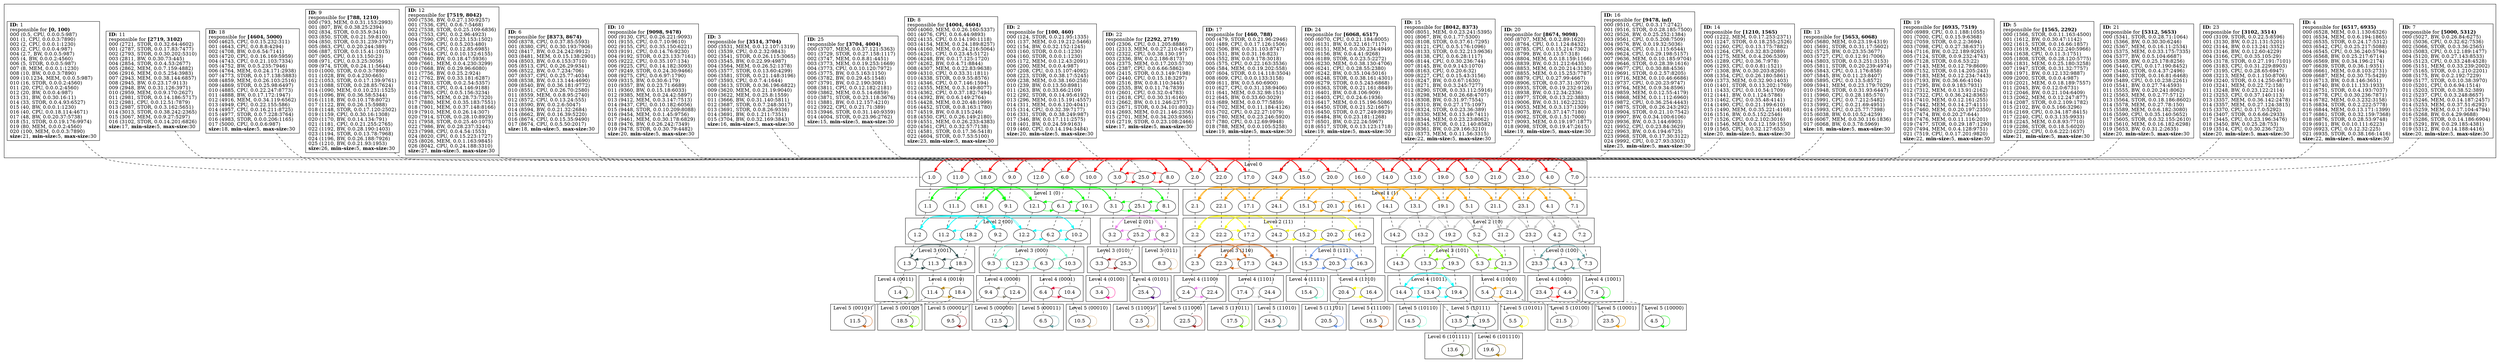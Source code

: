 strict
digraph SkipGraph {

	# vertical
	edge [dir=none style=dashed]
	subgraph {
		"1" -> "1.0" -> "1.1" -> "1.2" -> "1.3" -> "1.4"
		}
	subgraph {
		"2" -> "2.0" -> "2.1" -> "2.2" -> "2.3" -> "2.4" -> "2.5"
		}
	subgraph {
		"17" -> "17.0" -> "17.1" -> "17.2" -> "17.3" -> "17.4" -> "17.5"
		}
	subgraph {
		"9" -> "9.0" -> "9.1" -> "9.2" -> "9.3" -> "9.4" -> "9.5"
		}
	subgraph {
		"14" -> "14.0" -> "14.1" -> "14.2" -> "14.3" -> "14.4" -> "14.5"
		}
	subgraph {
		"5" -> "5.0" -> "5.1" -> "5.2" -> "5.3" -> "5.4" -> "5.5"
		}
	subgraph {
		"22" -> "22.0" -> "22.1" -> "22.2" -> "22.3" -> "22.4" -> "22.5"
		}
	subgraph {
		"11" -> "11.0" -> "11.1" -> "11.2" -> "11.3" -> "11.4" -> "11.5"
		}
	subgraph {
		"23" -> "23.0" -> "23.1" -> "23.2" -> "23.3" -> "23.4" -> "23.5"
		}
	subgraph {
		"3" -> "3.0" -> "3.1" -> "3.2" -> "3.3" -> "3.4"
		}
	subgraph {
		"25" -> "25.0" -> "25.1" -> "25.2" -> "25.3" -> "25.4"
		}
	subgraph {
		"8" -> "8.0" -> "8.1" -> "8.2" -> "8.3"
		}
	subgraph {
		"18" -> "18.0" -> "18.1" -> "18.2" -> "18.3" -> "18.4" -> "18.5"
		}
	subgraph {
		"7" -> "7.0" -> "7.1" -> "7.2" -> "7.3" -> "7.4"
		}
	subgraph {
		"21" -> "21.0" -> "21.1" -> "21.2" -> "21.3" -> "21.4" -> "21.5"
		}
	subgraph {
		"13" -> "13.0" -> "13.1" -> "13.2" -> "13.3" -> "13.4" -> "13.5" -> "13.6"
		}
	subgraph {
		"24" -> "24.0" -> "24.1" -> "24.2" -> "24.3" -> "24.4" -> "24.5"
		}
	subgraph {
		"4" -> "4.0" -> "4.1" -> "4.2" -> "4.3" -> "4.4" -> "4.5"
		}
	subgraph {
		"19" -> "19.0" -> "19.1" -> "19.2" -> "19.3" -> "19.4" -> "19.5" -> "19.6"
		}
	subgraph {
		"12" -> "12.0" -> "12.1" -> "12.2" -> "12.3" -> "12.4" -> "12.5"
		}
	subgraph {
		"15" -> "15.0" -> "15.1" -> "15.2" -> "15.3" -> "15.4"
		}
	subgraph {
		"6" -> "6.0" -> "6.1" -> "6.2" -> "6.3" -> "6.4" -> "6.5"
		}
	subgraph {
		"20" -> "20.0" -> "20.1" -> "20.2" -> "20.3" -> "20.4" -> "20.5"
		}
	subgraph {
		"10" -> "10.0" -> "10.1" -> "10.2" -> "10.3" -> "10.4" -> "10.5"
		}
	subgraph {
		"16" -> "16.0" -> "16.1" -> "16.2" -> "16.3" -> "16.4" -> "16.5"
		}

	# horizontal
	edge [dir=forward, style=solid]
	subgraph cluster_content {
		rank = same
		"1" [shape=box, label=
			<
				<B>ID:</B> 1<BR ALIGN="LEFT"/>
				responsible for <B>[0, 100)</B><BR ALIGN="LEFT"/>
				000 (0.5, CPU, 0.0.0.5:987)<BR ALIGN="LEFT"/>
				001 (1, CPU, 0.0.0.3:7890)<BR ALIGN="LEFT"/>
				002 (2, CPU, 0.0.0.1:1230)<BR ALIGN="LEFT"/>
				003 (2, CPU, 0.0.0.4:987)<BR ALIGN="LEFT"/>
				004 (2.7, BW, 0.0.0.5:987)<BR ALIGN="LEFT"/>
				005 (4, BW, 0.0.0.2:4560)<BR ALIGN="LEFT"/>
				006 (5, STOR, 0.0.0.5:987)<BR ALIGN="LEFT"/>
				007 (8, MEM, 0.0.0.1:1230)<BR ALIGN="LEFT"/>
				008 (10, BW, 0.0.0.3:7890)<BR ALIGN="LEFT"/>
				009 (10.1234, MEM, 0.0.0.5:987)<BR ALIGN="LEFT"/>
				010 (16, STOR, 0.0.0.2:4560)<BR ALIGN="LEFT"/>
				011 (20, CPU, 0.0.0.2:4560)<BR ALIGN="LEFT"/>
				012 (20, BW, 0.0.0.4:987)<BR ALIGN="LEFT"/>
				013 (31, BW, 0.0.30.16:11)<BR ALIGN="LEFT"/>
				014 (33, STOR, 0.0.4.93:6527)<BR ALIGN="LEFT"/>
				015 (40, BW, 0.0.0.1:1230)<BR ALIGN="LEFT"/>
				016 (40, CPU, 0.0.18.114:4671)<BR ALIGN="LEFT"/>
				017 (48, BW, 0.0.20.37:5738)<BR ALIGN="LEFT"/>
				018 (51, STOR, 0.0.19.176:9974)<BR ALIGN="LEFT"/>
				019 (80, MEM, 0.0.0.2:4560)<BR ALIGN="LEFT"/>
				020 (100, MEM, 0.0.0.3:7890)<BR ALIGN="LEFT"/>
			<B>size:</B>21, <B>min-size:</B>5, <B>max-size:</B>30<BR ALIGN="LEFT"/>			>]
		"2" [shape=box, label=
			<
				<B>ID:</B> 2<BR ALIGN="LEFT"/>
				responsible for <B>[100, 460)</B><BR ALIGN="LEFT"/>
				000 (124, STOR, 0.0.21.95:1335)<BR ALIGN="LEFT"/>
				001 (137, MEM, 0.0.19.212:5466)<BR ALIGN="LEFT"/>
				002 (154, BW, 0.0.32.152:1245)<BR ALIGN="LEFT"/>
				003 (160, STOR, 0.0.0.1:1230)<BR ALIGN="LEFT"/>
				004 (160, STOR, 0.0.0.1:1230)<BR ALIGN="LEFT"/>
				005 (172, MEM, 0.0.12.43:2091)<BR ALIGN="LEFT"/>
				006 (200, MEM, 0.0.0.4:987)<BR ALIGN="LEFT"/>
				007 (208, CPU, 0.0.15.107:4092)<BR ALIGN="LEFT"/>
				008 (223, STOR, 0.0.38.17:5245)<BR ALIGN="LEFT"/>
				009 (238, MEM, 0.0.38.160:258)<BR ALIGN="LEFT"/>
				010 (239, BW, 0.0.13.50:8981)<BR ALIGN="LEFT"/>
				011 (263, BW, 0.0.33.66:2109)<BR ALIGN="LEFT"/>
				012 (292, STOR, 0.0.14.95:6192)<BR ALIGN="LEFT"/>
				013 (296, MEM, 0.0.15.191:4557)<BR ALIGN="LEFT"/>
				014 (311, MEM, 0.0.6.120:4041)<BR ALIGN="LEFT"/>
				015 (314, CPU, 0.0.32.39:7177)<BR ALIGN="LEFT"/>
				016 (331, STOR, 0.0.38.249:987)<BR ALIGN="LEFT"/>
				017 (346, BW, 0.0.17.111:2575)<BR ALIGN="LEFT"/>
				018 (401, BW, 0.0.24.59:9163)<BR ALIGN="LEFT"/>
				019 (460, CPU, 0.0.14.194:3484)<BR ALIGN="LEFT"/>
			<B>size:</B>20, <B>min-size:</B>5, <B>max-size:</B>30<BR ALIGN="LEFT"/>			>]
		"17" [shape=box, label=
			<
				<B>ID:</B> 17<BR ALIGN="LEFT"/>
				responsible for <B>[460, 788)</B><BR ALIGN="LEFT"/>
				000 (479, STOR, 0.0.21.96:2946)<BR ALIGN="LEFT"/>
				001 (489, CPU, 0.0.17.126:1506)<BR ALIGN="LEFT"/>
				002 (506, BW, 0.0.31.103:8747)<BR ALIGN="LEFT"/>
				003 (531, BW, 0.0.31.16:823)<BR ALIGN="LEFT"/>
				004 (552, BW, 0.0.9.178:3018)<BR ALIGN="LEFT"/>
				005 (575, CPU, 0.0.22.163:3536)<BR ALIGN="LEFT"/>
				006 (584, MEM, 0.0.19.202:558)<BR ALIGN="LEFT"/>
				007 (604, STOR, 0.0.14.118:3504)<BR ALIGN="LEFT"/>
				008 (609, CPU, 0.0.0.133:3158)<BR ALIGN="LEFT"/>
				009 (611, BW, 0.0.5.60:6900)<BR ALIGN="LEFT"/>
				010 (627, CPU, 0.0.31.138:9406)<BR ALIGN="LEFT"/>
				011 (641, MEM, 0.0.32.98:151)<BR ALIGN="LEFT"/>
				012 (645, BW, 0.0.33.60:3029)<BR ALIGN="LEFT"/>
				013 (689, MEM, 0.0.0.77:5859)<BR ALIGN="LEFT"/>
				014 (702, MEM, 0.0.11.184:4126)<BR ALIGN="LEFT"/>
				015 (702, CPU, 0.0.22.27:1079)<BR ALIGN="LEFT"/>
				016 (780, MEM, 0.0.23.246:5920)<BR ALIGN="LEFT"/>
				017 (780, CPU, 0.0.12.69:9948)<BR ALIGN="LEFT"/>
				018 (788, MEM, 0.0.0.105:5258)<BR ALIGN="LEFT"/>
			<B>size:</B>19, <B>min-size:</B>5, <B>max-size:</B>30<BR ALIGN="LEFT"/>			>]
		"9" [shape=box, label=
			<
				<B>ID:</B> 9<BR ALIGN="LEFT"/>
				responsible for <B>[788, 1210)</B><BR ALIGN="LEFT"/>
				000 (793, MEM, 0.0.31.153:2993)<BR ALIGN="LEFT"/>
				001 (807, BW, 0.0.38.25:2394)<BR ALIGN="LEFT"/>
				002 (834, STOR, 0.0.35.9:3410)<BR ALIGN="LEFT"/>
				003 (850, STOR, 0.0.21.59:8100)<BR ALIGN="LEFT"/>
				004 (850, STOR, 0.0.31.239:3797)<BR ALIGN="LEFT"/>
				005 (863, CPU, 0.0.20.244:389)<BR ALIGN="LEFT"/>
				006 (887, STOR, 0.0.15.41:1015)<BR ALIGN="LEFT"/>
				007 (905, CPU, 0.0.13.150:23)<BR ALIGN="LEFT"/>
				008 (971, CPU, 0.0.3.25:3056)<BR ALIGN="LEFT"/>
				009 (974, STOR, 0.0.24.11:5644)<BR ALIGN="LEFT"/>
				010 (1000, STOR, 0.0.0.3:7890)<BR ALIGN="LEFT"/>
				011 (1028, BW, 0.0.4.230:665)<BR ALIGN="LEFT"/>
				012 (1053, STOR, 0.0.17.139:9761)<BR ALIGN="LEFT"/>
				013 (1088, STOR, 0.0.28.85:7624)<BR ALIGN="LEFT"/>
				014 (1090, MEM, 0.0.10.231:1525)<BR ALIGN="LEFT"/>
				015 (1096, BW, 0.0.36.58:5344)<BR ALIGN="LEFT"/>
				016 (1118, BW, 0.0.10.178:8072)<BR ALIGN="LEFT"/>
				017 (1122, BW, 0.0.26.15:5988)<BR ALIGN="LEFT"/>
				018 (1148, STOR, 0.0.17.120:2502)<BR ALIGN="LEFT"/>
				019 (1159, CPU, 0.0.30.16:1308)<BR ALIGN="LEFT"/>
				020 (1170, BW, 0.0.14.134:791)<BR ALIGN="LEFT"/>
				021 (1181, CPU, 0.0.21.255:2765)<BR ALIGN="LEFT"/>
				022 (1192, BW, 0.0.28.190:1403)<BR ALIGN="LEFT"/>
				023 (1194, STOR, 0.0.13.78:7968)<BR ALIGN="LEFT"/>
				024 (1196, BW, 0.0.26.188:7926)<BR ALIGN="LEFT"/>
				025 (1210, BW, 0.0.21.93:1953)<BR ALIGN="LEFT"/>
			<B>size:</B>26, <B>min-size:</B>5, <B>max-size:</B>30<BR ALIGN="LEFT"/>			>]
		"14" [shape=box, label=
			<
				<B>ID:</B> 14<BR ALIGN="LEFT"/>
				responsible for <B>[1210, 1565)</B><BR ALIGN="LEFT"/>
				000 (1222, MEM, 0.0.17.253:2371)<BR ALIGN="LEFT"/>
				001 (1247, STOR, 0.0.18.255:2526)<BR ALIGN="LEFT"/>
				002 (1260, CPU, 0.0.13.175:7882)<BR ALIGN="LEFT"/>
				003 (1264, CPU, 0.0.32.83:2089)<BR ALIGN="LEFT"/>
				004 (1275, MEM, 0.0.4.206:5309)<BR ALIGN="LEFT"/>
				005 (1289, CPU, 0.0.36.7:978)<BR ALIGN="LEFT"/>
				006 (1293, CPU, 0.0.0.81:1521)<BR ALIGN="LEFT"/>
				007 (1308, BW, 0.0.30.203:8260)<BR ALIGN="LEFT"/>
				008 (1354, CPU, 0.0.26.180:5861)<BR ALIGN="LEFT"/>
				009 (1373, MEM, 0.0.32.90:1403)<BR ALIGN="LEFT"/>
				010 (1401, STOR, 0.0.13.202:1769)<BR ALIGN="LEFT"/>
				011 (1433, CPU, 0.0.10.54:1709)<BR ALIGN="LEFT"/>
				012 (1441, BW, 0.0.1.124:5786)<BR ALIGN="LEFT"/>
				013 (1462, CPU, 0.0.35.48:4141)<BR ALIGN="LEFT"/>
				014 (1490, CPU, 0.0.21.199:610)<BR ALIGN="LEFT"/>
				015 (1490, MEM, 0.0.35.221:4168)<BR ALIGN="LEFT"/>
				016 (1516, BW, 0.0.5.152:2546)<BR ALIGN="LEFT"/>
				017 (1526, CPU, 0.0.2.102:3016)<BR ALIGN="LEFT"/>
				018 (1546, MEM, 0.0.12.159:1550)<BR ALIGN="LEFT"/>
				019 (1565, CPU, 0.0.32.127:653)<BR ALIGN="LEFT"/>
			<B>size:</B>20, <B>min-size:</B>5, <B>max-size:</B>30<BR ALIGN="LEFT"/>			>]
		"5" [shape=box, label=
			<
				<B>ID:</B> 5<BR ALIGN="LEFT"/>
				responsible for <B>[1565, 2292)</B><BR ALIGN="LEFT"/>
				000 (1566, STOR, 0.0.11.163:4500)<BR ALIGN="LEFT"/>
				001 (1612, BW, 0.0.30.47:1142)<BR ALIGN="LEFT"/>
				002 (1615, STOR, 0.0.16.66:1857)<BR ALIGN="LEFT"/>
				003 (1619, MEM, 0.0.22.240:5966)<BR ALIGN="LEFT"/>
				004 (1638, CPU, 0.0.11.3:1751)<BR ALIGN="LEFT"/>
				005 (1808, STOR, 0.0.28.120:5775)<BR ALIGN="LEFT"/>
				006 (1831, MEM, 0.0.25.180:3258)<BR ALIGN="LEFT"/>
				007 (1947, STOR, 0.0.31.32:7757)<BR ALIGN="LEFT"/>
				008 (1971, BW, 0.0.12.132:9887)<BR ALIGN="LEFT"/>
				009 (2000, STOR, 0.0.0.4:987)<BR ALIGN="LEFT"/>
				010 (2021, MEM, 0.0.18.189:7557)<BR ALIGN="LEFT"/>
				011 (2045, BW, 0.0.12.0:6731)<BR ALIGN="LEFT"/>
				012 (2046, BW, 0.0.21.104:6409)<BR ALIGN="LEFT"/>
				013 (2062, MEM, 0.0.12.247:877)<BR ALIGN="LEFT"/>
				014 (2087, STOR, 0.0.2.109:1782)<BR ALIGN="LEFT"/>
				015 (2102, BW, 0.0.5.166:3296)<BR ALIGN="LEFT"/>
				016 (2169, CPU, 0.0.34.187:8415)<BR ALIGN="LEFT"/>
				017 (2240, CPU, 0.0.3.135:9933)<BR ALIGN="LEFT"/>
				018 (2245, MEM, 0.0.8.93:7710)<BR ALIGN="LEFT"/>
				019 (2286, STOR, 0.0.18.5:6020)<BR ALIGN="LEFT"/>
				020 (2292, CPU, 0.0.6.222:1637)<BR ALIGN="LEFT"/>
			<B>size:</B>21, <B>min-size:</B>5, <B>max-size:</B>30<BR ALIGN="LEFT"/>			>]
		"22" [shape=box, label=
			<
				<B>ID:</B> 22<BR ALIGN="LEFT"/>
				responsible for <B>[2292, 2719)</B><BR ALIGN="LEFT"/>
				000 (2306, CPU, 0.0.1.205:8886)<BR ALIGN="LEFT"/>
				001 (2313, MEM, 0.0.27.210:4167)<BR ALIGN="LEFT"/>
				002 (2322, CPU, 0.0.38.130:197)<BR ALIGN="LEFT"/>
				003 (2336, BW, 0.0.2.186:8173)<BR ALIGN="LEFT"/>
				004 (2375, MEM, 0.0.17.203:5730)<BR ALIGN="LEFT"/>
				005 (2387, CPU, 0.0.6.66:5862)<BR ALIGN="LEFT"/>
				006 (2415, STOR, 0.0.3.149:7198)<BR ALIGN="LEFT"/>
				007 (2440, CPU, 0.0.15.18:3297)<BR ALIGN="LEFT"/>
				008 (2516, BW, 0.0.8.110:3445)<BR ALIGN="LEFT"/>
				009 (2535, BW, 0.0.11.74:7839)<BR ALIGN="LEFT"/>
				010 (2601, CPU, 0.0.32.0:4783)<BR ALIGN="LEFT"/>
				011 (2618, CPU, 0.0.30.31:6160)<BR ALIGN="LEFT"/>
				012 (2662, BW, 0.0.11.246:2377)<BR ALIGN="LEFT"/>
				013 (2671, STOR, 0.0.34.101:8032)<BR ALIGN="LEFT"/>
				014 (2693, MEM, 0.0.21.146:2356)<BR ALIGN="LEFT"/>
				015 (2701, MEM, 0.0.34.203:9365)<BR ALIGN="LEFT"/>
				016 (2719, STOR, 0.0.23.108:2466)<BR ALIGN="LEFT"/>
			<B>size:</B>17, <B>min-size:</B>5, <B>max-size:</B>30<BR ALIGN="LEFT"/>			>]
		"11" [shape=box, label=
			<
				<B>ID:</B> 11<BR ALIGN="LEFT"/>
				responsible for <B>[2719, 3102)</B><BR ALIGN="LEFT"/>
				000 (2721, STOR, 0.0.32.64:4602)<BR ALIGN="LEFT"/>
				001 (2787, STOR, 0.0.17.83:7477)<BR ALIGN="LEFT"/>
				002 (2793, STOR, 0.0.30.202:5310)<BR ALIGN="LEFT"/>
				003 (2811, BW, 0.0.30.73:445)<BR ALIGN="LEFT"/>
				004 (2854, STOR, 0.0.4.53:2677)<BR ALIGN="LEFT"/>
				005 (2862, MEM, 0.0.7.159:4882)<BR ALIGN="LEFT"/>
				006 (2916, MEM, 0.0.5.254:3983)<BR ALIGN="LEFT"/>
				007 (2943, MEM, 0.0.38.144:6857)<BR ALIGN="LEFT"/>
				008 (2945, BW, 0.0.23.17:9113)<BR ALIGN="LEFT"/>
				009 (2948, BW, 0.0.31.126:3971)<BR ALIGN="LEFT"/>
				010 (2959, MEM, 0.0.9.170:2627)<BR ALIGN="LEFT"/>
				011 (2981, STOR, 0.0.14.186:5717)<BR ALIGN="LEFT"/>
				012 (2981, CPU, 0.0.12.51:7879)<BR ALIGN="LEFT"/>
				013 (2987, STOR, 0.0.3.162:5651)<BR ALIGN="LEFT"/>
				014 (3013, STOR, 0.0.38.242:2365)<BR ALIGN="LEFT"/>
				015 (3067, MEM, 0.0.9.27:5297)<BR ALIGN="LEFT"/>
				016 (3102, STOR, 0.0.14.201:6826)<BR ALIGN="LEFT"/>
			<B>size:</B>17, <B>min-size:</B>5, <B>max-size:</B>30<BR ALIGN="LEFT"/>			>]
		"23" [shape=box, label=
			<
				<B>ID:</B> 23<BR ALIGN="LEFT"/>
				responsible for <B>[3102, 3514)</B><BR ALIGN="LEFT"/>
				000 (3109, STOR, 0.0.22.5:8596)<BR ALIGN="LEFT"/>
				001 (3130, BW, 0.0.21.131:5201)<BR ALIGN="LEFT"/>
				002 (3144, BW, 0.0.13.241:3352)<BR ALIGN="LEFT"/>
				003 (3146, BW, 0.0.12.60:4229)<BR ALIGN="LEFT"/>
				004 (3166, CPU, 0.0.35.105:29)<BR ALIGN="LEFT"/>
				005 (3178, STOR, 0.0.27.191:7101)<BR ALIGN="LEFT"/>
				006 (3183, CPU, 0.0.31.229:8903)<BR ALIGN="LEFT"/>
				007 (3195, CPU, 0.0.28.65:6947)<BR ALIGN="LEFT"/>
				008 (3213, MEM, 0.0.1.150:8706)<BR ALIGN="LEFT"/>
				009 (3240, STOR, 0.0.14.250:4671)<BR ALIGN="LEFT"/>
				010 (3241, MEM, 0.0.22.72:158)<BR ALIGN="LEFT"/>
				011 (3248, BW, 0.0.23.122:2114)<BR ALIGN="LEFT"/>
				012 (3253, CPU, 0.0.37.140:113)<BR ALIGN="LEFT"/>
				013 (3357, MEM, 0.0.36.142:2478)<BR ALIGN="LEFT"/>
				014 (3357, MEM, 0.0.27.124:3815)<BR ALIGN="LEFT"/>
				015 (3370, CPU, 0.0.17.0:5292)<BR ALIGN="LEFT"/>
				016 (3407, STOR, 0.0.6.66:2933)<BR ALIGN="LEFT"/>
				017 (3445, CPU, 0.0.23.196:3476)<BR ALIGN="LEFT"/>
				018 (3450, BW, 0.0.25.28:753)<BR ALIGN="LEFT"/>
				019 (3514, CPU, 0.0.30.236:723)<BR ALIGN="LEFT"/>
			<B>size:</B>20, <B>min-size:</B>5, <B>max-size:</B>30<BR ALIGN="LEFT"/>			>]
		"3" [shape=box, label=
			<
				<B>ID:</B> 3<BR ALIGN="LEFT"/>
				responsible for <B>[3514, 3704)</B><BR ALIGN="LEFT"/>
				000 (3531, MEM, 0.0.12.107:1319)<BR ALIGN="LEFT"/>
				001 (3539, CPU, 0.0.2.32:9843)<BR ALIGN="LEFT"/>
				002 (3541, STOR, 0.0.26.115:3065)<BR ALIGN="LEFT"/>
				003 (3545, BW, 0.0.22.99:4987)<BR ALIGN="LEFT"/>
				004 (3564, MEM, 0.0.26.52:1378)<BR ALIGN="LEFT"/>
				005 (3577, STOR, 0.0.13.60:4299)<BR ALIGN="LEFT"/>
				006 (3581, STOR, 0.0.21.148:3196)<BR ALIGN="LEFT"/>
				007 (3593, CPU, 0.0.7.4:1644)<BR ALIGN="LEFT"/>
				008 (3613, STOR, 0.0.36.196:6822)<BR ALIGN="LEFT"/>
				009 (3620, MEM, 0.0.21.19:9040)<BR ALIGN="LEFT"/>
				010 (3622, MEM, 0.0.25.8:1559)<BR ALIGN="LEFT"/>
				011 (3666, BW, 0.0.31.140:5811)<BR ALIGN="LEFT"/>
				012 (3687, STOR, 0.0.7.248:3017)<BR ALIGN="LEFT"/>
				013 (3691, STOR, 0.0.8.26:9336)<BR ALIGN="LEFT"/>
				014 (3691, BW, 0.0.1.211:7351)<BR ALIGN="LEFT"/>
				015 (3704, BW, 0.0.32.169:3843)<BR ALIGN="LEFT"/>
			<B>size:</B>16, <B>min-size:</B>5, <B>max-size:</B>30<BR ALIGN="LEFT"/>			>]
		"25" [shape=box, label=
			<
				<B>ID:</B> 25<BR ALIGN="LEFT"/>
				responsible for <B>[3704, 4004)</B><BR ALIGN="LEFT"/>
				000 (3707, MEM, 0.0.37.121:5363)<BR ALIGN="LEFT"/>
				001 (3729, STOR, 0.0.27.158:1117)<BR ALIGN="LEFT"/>
				002 (3747, MEM, 0.0.8.81:4451)<BR ALIGN="LEFT"/>
				003 (3773, MEM, 0.0.19.253:1669)<BR ALIGN="LEFT"/>
				004 (3773, CPU, 0.0.10.120:7972)<BR ALIGN="LEFT"/>
				005 (3775, BW, 0.0.5.163:1150)<BR ALIGN="LEFT"/>
				006 (3782, BW, 0.0.29.45:1548)<BR ALIGN="LEFT"/>
				007 (3791, BW, 0.0.2.190:3081)<BR ALIGN="LEFT"/>
				008 (3811, CPU, 0.0.12.182:2181)<BR ALIGN="LEFT"/>
				009 (3862, MEM, 0.0.5.14:6859)<BR ALIGN="LEFT"/>
				010 (3871, STOR, 0.0.23.118:3676)<BR ALIGN="LEFT"/>
				011 (3881, BW, 0.0.12.157:4210)<BR ALIGN="LEFT"/>
				012 (3922, CPU, 0.0.21.71:389)<BR ALIGN="LEFT"/>
				013 (3946, STOR, 0.0.31.140:9359)<BR ALIGN="LEFT"/>
				014 (4004, STOR, 0.0.23.96:2762)<BR ALIGN="LEFT"/>
			<B>size:</B>15, <B>min-size:</B>5, <B>max-size:</B>30<BR ALIGN="LEFT"/>			>]
		"8" [shape=box, label=
			<
				<B>ID:</B> 8<BR ALIGN="LEFT"/>
				responsible for <B>[4004, 4604)</B><BR ALIGN="LEFT"/>
				000 (4060, MEM, 0.0.26.160:5337)<BR ALIGN="LEFT"/>
				001 (4076, CPU, 0.0.6.44:9893)<BR ALIGN="LEFT"/>
				002 (4135, CPU, 0.0.14.190:1118)<BR ALIGN="LEFT"/>
				003 (4154, MEM, 0.0.24.189:8257)<BR ALIGN="LEFT"/>
				004 (4160, MEM, 0.0.24.216:5064)<BR ALIGN="LEFT"/>
				005 (4201, CPU, 0.0.23.45:5172)<BR ALIGN="LEFT"/>
				006 (4248, BW, 0.0.17.125:1720)<BR ALIGN="LEFT"/>
				007 (4262, BW, 0.0.4.71:8844)<BR ALIGN="LEFT"/>
				008 (4307, MEM, 0.0.22.83:9638)<BR ALIGN="LEFT"/>
				009 (4310, CPU, 0.0.33.31:1811)<BR ALIGN="LEFT"/>
				010 (4338, STOR, 0.0.9.55:8576)<BR ALIGN="LEFT"/>
				011 (4346, CPU, 0.0.7.146:1594)<BR ALIGN="LEFT"/>
				012 (4355, MEM, 0.0.3.149:8077)<BR ALIGN="LEFT"/>
				013 (4362, CPU, 0.0.37.182:7494)<BR ALIGN="LEFT"/>
				014 (4392, BW, 0.0.6.149:2764)<BR ALIGN="LEFT"/>
				015 (4428, MEM, 0.0.20.48:1999)<BR ALIGN="LEFT"/>
				016 (4452, STOR, 0.0.8.163:1780)<BR ALIGN="LEFT"/>
				017 (4519, BW, 0.0.8.115:246)<BR ALIGN="LEFT"/>
				018 (4550, CPU, 0.0.26.149:2180)<BR ALIGN="LEFT"/>
				019 (4551, MEM, 0.0.26.233:4383)<BR ALIGN="LEFT"/>
				020 (4561, CPU, 0.0.32.57:7138)<BR ALIGN="LEFT"/>
				021 (4581, STOR, 0.0.17.36:5418)<BR ALIGN="LEFT"/>
				022 (4604, STOR, 0.0.7.53:5100)<BR ALIGN="LEFT"/>
			<B>size:</B>23, <B>min-size:</B>5, <B>max-size:</B>30<BR ALIGN="LEFT"/>			>]
		"18" [shape=box, label=
			<
				<B>ID:</B> 18<BR ALIGN="LEFT"/>
				responsible for <B>[4604, 5000)</B><BR ALIGN="LEFT"/>
				000 (4625, CPU, 0.0.15.232:311)<BR ALIGN="LEFT"/>
				001 (4643, CPU, 0.0.8.8:4294)<BR ALIGN="LEFT"/>
				002 (4708, BW, 0.0.6.54:7141)<BR ALIGN="LEFT"/>
				003 (4720, CPU, 0.0.16.169:5959)<BR ALIGN="LEFT"/>
				004 (4743, CPU, 0.0.21.103:7334)<BR ALIGN="LEFT"/>
				005 (4752, BW, 0.0.5.235:7946)<BR ALIGN="LEFT"/>
				006 (4764, MEM, 0.0.24.171:2938)<BR ALIGN="LEFT"/>
				007 (4773, STOR, 0.0.17.138:5883)<BR ALIGN="LEFT"/>
				008 (4859, MEM, 0.0.26.103:2516)<BR ALIGN="LEFT"/>
				009 (4869, STOR, 0.0.25.98:6497)<BR ALIGN="LEFT"/>
				010 (4885, CPU, 0.0.22.247:8773)<BR ALIGN="LEFT"/>
				011 (4888, BW, 0.0.17.172:1947)<BR ALIGN="LEFT"/>
				012 (4916, MEM, 0.0.34.119:6562)<BR ALIGN="LEFT"/>
				013 (4949, CPU, 0.0.22.155:586)<BR ALIGN="LEFT"/>
				014 (4957, CPU, 0.0.16.211:8725)<BR ALIGN="LEFT"/>
				015 (4977, STOR, 0.0.7.228:3764)<BR ALIGN="LEFT"/>
				016 (4983, STOR, 0.0.0.206:1165)<BR ALIGN="LEFT"/>
				017 (5000, CPU, 0.0.0.6:987)<BR ALIGN="LEFT"/>
			<B>size:</B>18, <B>min-size:</B>5, <B>max-size:</B>30<BR ALIGN="LEFT"/>			>]
		"7" [shape=box, label=
			<
				<B>ID:</B> 7<BR ALIGN="LEFT"/>
				responsible for <B>[5000, 5312)</B><BR ALIGN="LEFT"/>
				000 (5027, BW, 0.0.26.84:6275)<BR ALIGN="LEFT"/>
				001 (5036, CPU, 0.0.32.62:7536)<BR ALIGN="LEFT"/>
				002 (5066, STOR, 0.0.3.36:2565)<BR ALIGN="LEFT"/>
				003 (5083, CPU, 0.0.12.189:1477)<BR ALIGN="LEFT"/>
				004 (5120, BW, 0.0.27.143:8533)<BR ALIGN="LEFT"/>
				005 (5123, CPU, 0.0.33.248:4528)<BR ALIGN="LEFT"/>
				006 (5151, MEM, 0.0.33.239:2002)<BR ALIGN="LEFT"/>
				007 (5165, STOR, 0.0.1.210:2201)<BR ALIGN="LEFT"/>
				008 (5175, BW, 0.0.2.192:7229)<BR ALIGN="LEFT"/>
				009 (5177, STOR, 0.0.10.38:3970)<BR ALIGN="LEFT"/>
				010 (5201, CPU, 0.0.6.94:1514)<BR ALIGN="LEFT"/>
				011 (5203, STOR, 0.0.38.52:389)<BR ALIGN="LEFT"/>
				012 (5237, CPU, 0.0.3.248:8657)<BR ALIGN="LEFT"/>
				013 (5246, MEM, 0.0.14.187:2457)<BR ALIGN="LEFT"/>
				014 (5253, MEM, 0.0.37.51:6292)<BR ALIGN="LEFT"/>
				015 (5259, MEM, 0.0.17.104:4794)<BR ALIGN="LEFT"/>
				016 (5268, BW, 0.0.4.29:9688)<BR ALIGN="LEFT"/>
				017 (5286, STOR, 0.0.14.186:6904)<BR ALIGN="LEFT"/>
				018 (5291, BW, 0.0.29.185:4381)<BR ALIGN="LEFT"/>
				019 (5312, BW, 0.0.14.188:4416)<BR ALIGN="LEFT"/>
			<B>size:</B>20, <B>min-size:</B>5, <B>max-size:</B>30<BR ALIGN="LEFT"/>			>]
		"21" [shape=box, label=
			<
				<B>ID:</B> 21<BR ALIGN="LEFT"/>
				responsible for <B>[5312, 5653)</B><BR ALIGN="LEFT"/>
				000 (5341, STOR, 0.0.28.71:1064)<BR ALIGN="LEFT"/>
				001 (5366, BW, 0.0.30.30:6246)<BR ALIGN="LEFT"/>
				002 (5367, MEM, 0.0.16.11:2534)<BR ALIGN="LEFT"/>
				003 (5375, MEM, 0.0.33.175:7335)<BR ALIGN="LEFT"/>
				004 (5377, BW, 0.0.5.104:6687)<BR ALIGN="LEFT"/>
				005 (5389, BW, 0.0.25.178:8256)<BR ALIGN="LEFT"/>
				006 (5440, CPU, 0.0.17.190:8452)<BR ALIGN="LEFT"/>
				007 (5440, STOR, 0.0.4.37:2496)<BR ALIGN="LEFT"/>
				008 (5480, STOR, 0.0.16.81:6468)<BR ALIGN="LEFT"/>
				009 (5489, CPU, 0.0.10.238:2261)<BR ALIGN="LEFT"/>
				010 (5541, BW, 0.0.27.74:4593)<BR ALIGN="LEFT"/>
				011 (5555, BW, 0.0.20.241:8062)<BR ALIGN="LEFT"/>
				012 (5563, MEM, 0.0.2.77:5712)<BR ALIGN="LEFT"/>
				013 (5564, STOR, 0.0.18.186:8602)<BR ALIGN="LEFT"/>
				014 (5578, MEM, 0.0.27.78:150)<BR ALIGN="LEFT"/>
				015 (5589, MEM, 0.0.6.182:3080)<BR ALIGN="LEFT"/>
				016 (5590, CPU, 0.0.35.140:5652)<BR ALIGN="LEFT"/>
				017 (5605, STOR, 0.0.32.155:2610)<BR ALIGN="LEFT"/>
				018 (5610, MEM, 0.0.16.182:6298)<BR ALIGN="LEFT"/>
				019 (5653, BW, 0.0.31.2:2635)<BR ALIGN="LEFT"/>
			<B>size:</B>20, <B>min-size:</B>5, <B>max-size:</B>30<BR ALIGN="LEFT"/>			>]
		"13" [shape=box, label=
			<
				<B>ID:</B> 13<BR ALIGN="LEFT"/>
				responsible for <B>[5653, 6068)</B><BR ALIGN="LEFT"/>
				000 (5680, MEM, 0.0.23.19:4319)<BR ALIGN="LEFT"/>
				001 (5691, STOR, 0.0.31.17:5602)<BR ALIGN="LEFT"/>
				002 (5725, BW, 0.0.23.35:3677)<BR ALIGN="LEFT"/>
				003 (5727, CPU, 0.0.12.91:7006)<BR ALIGN="LEFT"/>
				004 (5803, STOR, 0.0.3.251:3153)<BR ALIGN="LEFT"/>
				005 (5811, STOR, 0.0.20.239:4974)<BR ALIGN="LEFT"/>
				006 (5843, CPU, 0.0.1.176:858)<BR ALIGN="LEFT"/>
				007 (5845, BW, 0.0.11.23:8407)<BR ALIGN="LEFT"/>
				008 (5895, CPU, 0.0.13.5:8572)<BR ALIGN="LEFT"/>
				009 (5941, MEM, 0.0.23.179:7029)<BR ALIGN="LEFT"/>
				010 (5948, STOR, 0.0.31.93:6447)<BR ALIGN="LEFT"/>
				011 (5960, CPU, 0.0.28.185:570)<BR ALIGN="LEFT"/>
				012 (5991, CPU, 0.0.7.212:5482)<BR ALIGN="LEFT"/>
				013 (5992, CPU, 0.0.21.69:4951)<BR ALIGN="LEFT"/>
				014 (5993, CPU, 0.0.25.77:7398)<BR ALIGN="LEFT"/>
				015 (6038, BW, 0.0.10.52:4259)<BR ALIGN="LEFT"/>
				016 (6067, MEM, 0.0.30.116:1836)<BR ALIGN="LEFT"/>
				017 (6068, BW, 0.0.3.78:5969)<BR ALIGN="LEFT"/>
			<B>size:</B>18, <B>min-size:</B>5, <B>max-size:</B>30<BR ALIGN="LEFT"/>			>]
		"24" [shape=box, label=
			<
				<B>ID:</B> 24<BR ALIGN="LEFT"/>
				responsible for <B>[6068, 6517)</B><BR ALIGN="LEFT"/>
				000 (6070, CPU, 0.0.21.184:8005)<BR ALIGN="LEFT"/>
				001 (6131, BW, 0.0.32.161:7117)<BR ALIGN="LEFT"/>
				002 (6151, MEM, 0.0.30.234:4949)<BR ALIGN="LEFT"/>
				003 (6156, BW, 0.0.4.41:9268)<BR ALIGN="LEFT"/>
				004 (6189, STOR, 0.0.23.5:2272)<BR ALIGN="LEFT"/>
				005 (6230, MEM, 0.0.38.130:4706)<BR ALIGN="LEFT"/>
				006 (6241, CPU, 0.0.28.55:2380)<BR ALIGN="LEFT"/>
				007 (6242, BW, 0.0.35.104:5016)<BR ALIGN="LEFT"/>
				008 (6248, STOR, 0.0.38.161:4301)<BR ALIGN="LEFT"/>
				009 (6279, STOR, 0.0.5.243:6868)<BR ALIGN="LEFT"/>
				010 (6363, STOR, 0.0.21.161:8849)<BR ALIGN="LEFT"/>
				011 (6401, BW, 0.0.8.106:909)<BR ALIGN="LEFT"/>
				012 (6403, CPU, 0.0.24.6:1936)<BR ALIGN="LEFT"/>
				013 (6417, MEM, 0.0.15.196:5086)<BR ALIGN="LEFT"/>
				014 (6450, STOR, 0.0.21.52:1667)<BR ALIGN="LEFT"/>
				015 (6450, STOR, 0.0.27.249:8929)<BR ALIGN="LEFT"/>
				016 (6484, BW, 0.0.23.181:1268)<BR ALIGN="LEFT"/>
				017 (6501, BW, 0.0.22.24:5967)<BR ALIGN="LEFT"/>
				018 (6517, STOR, 0.0.13.123:1718)<BR ALIGN="LEFT"/>
			<B>size:</B>19, <B>min-size:</B>5, <B>max-size:</B>30<BR ALIGN="LEFT"/>			>]
		"4" [shape=box, label=
			<
				<B>ID:</B> 4<BR ALIGN="LEFT"/>
				responsible for <B>[6517, 6935)</B><BR ALIGN="LEFT"/>
				000 (6528, MEM, 0.0.1.130:6326)<BR ALIGN="LEFT"/>
				001 (6534, MEM, 0.0.6.194:1865)<BR ALIGN="LEFT"/>
				002 (6535, STOR, 0.0.24.17:5312)<BR ALIGN="LEFT"/>
				003 (6542, CPU, 0.0.25.217:5088)<BR ALIGN="LEFT"/>
				004 (6545, CPU, 0.0.36.240:5794)<BR ALIGN="LEFT"/>
				005 (6568, BW, 0.0.25.217:6714)<BR ALIGN="LEFT"/>
				006 (6569, BW, 0.0.34.196:2174)<BR ALIGN="LEFT"/>
				007 (6639, STOR, 0.0.36.1:9351)<BR ALIGN="LEFT"/>
				008 (6661, MEM, 0.0.8.103:2731)<BR ALIGN="LEFT"/>
				009 (6687, MEM, 0.0.30.75:5429)<BR ALIGN="LEFT"/>
				010 (6713, BW, 0.0.8.146:3651)<BR ALIGN="LEFT"/>
				011 (6740, BW, 0.0.11.133:1933)<BR ALIGN="LEFT"/>
				012 (6751, STOR, 0.0.4.193:7037)<BR ALIGN="LEFT"/>
				013 (6778, CPU, 0.0.30.236:7871)<BR ALIGN="LEFT"/>
				014 (6782, MEM, 0.0.3.232:3158)<BR ALIGN="LEFT"/>
				015 (6834, STOR, 0.0.2.222:5778)<BR ALIGN="LEFT"/>
				016 (6844, MEM, 0.0.13.171:1399)<BR ALIGN="LEFT"/>
				017 (6861, STOR, 0.0.32.159:7368)<BR ALIGN="LEFT"/>
				018 (6876, STOR, 0.0.28.53:9748)<BR ALIGN="LEFT"/>
				019 (6911, BW, 0.0.10.111:6223)<BR ALIGN="LEFT"/>
				020 (6923, CPU, 0.0.12.32:225)<BR ALIGN="LEFT"/>
				021 (6935, STOR, 0.0.38.166:1416)<BR ALIGN="LEFT"/>
			<B>size:</B>22, <B>min-size:</B>5, <B>max-size:</B>30<BR ALIGN="LEFT"/>			>]
		"19" [shape=box, label=
			<
				<B>ID:</B> 19<BR ALIGN="LEFT"/>
				responsible for <B>[6935, 7519)</B><BR ALIGN="LEFT"/>
				000 (6989, CPU, 0.0.1.188:1055)<BR ALIGN="LEFT"/>
				001 (7000, CPU, 0.0.15.9:6368)<BR ALIGN="LEFT"/>
				002 (7059, STOR, 0.0.2.2:3694)<BR ALIGN="LEFT"/>
				003 (7098, CPU, 0.0.27.38:6371)<BR ALIGN="LEFT"/>
				004 (7116, BW, 0.0.22.189:9265)<BR ALIGN="LEFT"/>
				005 (7124, STOR, 0.0.9.232:4743)<BR ALIGN="LEFT"/>
				006 (7128, STOR, 0.0.6.53:22)<BR ALIGN="LEFT"/>
				007 (7143, MEM, 0.0.12.79:8609)<BR ALIGN="LEFT"/>
				008 (7152, STOR, 0.0.14.205:243)<BR ALIGN="LEFT"/>
				009 (7183, MEM, 0.0.12.234:7443)<BR ALIGN="LEFT"/>
				010 (7193, BW, 0.0.36.66:4104)<BR ALIGN="LEFT"/>
				011 (7295, BW, 0.0.9.183:7931)<BR ALIGN="LEFT"/>
				012 (7312, MEM, 0.0.13.91:2162)<BR ALIGN="LEFT"/>
				013 (7322, CPU, 0.0.36.242:8365)<BR ALIGN="LEFT"/>
				014 (7410, MEM, 0.0.12.161:255)<BR ALIGN="LEFT"/>
				015 (7442, MEM, 0.0.14.27:4111)<BR ALIGN="LEFT"/>
				016 (7460, MEM, 0.0.20.197:2350)<BR ALIGN="LEFT"/>
				017 (7474, BW, 0.0.20.27:644)<BR ALIGN="LEFT"/>
				018 (7476, MEM, 0.0.11.116:201)<BR ALIGN="LEFT"/>
				019 (7477, STOR, 0.0.29.187:1290)<BR ALIGN="LEFT"/>
				020 (7494, MEM, 0.0.4.128:9751)<BR ALIGN="LEFT"/>
				021 (7519, CPU, 0.0.17.201:9820)<BR ALIGN="LEFT"/>
			<B>size:</B>22, <B>min-size:</B>5, <B>max-size:</B>30<BR ALIGN="LEFT"/>			>]
		"12" [shape=box, label=
			<
				<B>ID:</B> 12<BR ALIGN="LEFT"/>
				responsible for <B>[7519, 8042)</B><BR ALIGN="LEFT"/>
				000 (7536, BW, 0.0.27.130:9257)<BR ALIGN="LEFT"/>
				001 (7536, CPU, 0.0.6.7:5468)<BR ALIGN="LEFT"/>
				002 (7538, STOR, 0.0.25.109:6836)<BR ALIGN="LEFT"/>
				003 (7553, CPU, 0.0.2.96:4923)<BR ALIGN="LEFT"/>
				004 (7590, CPU, 0.0.23.153:1502)<BR ALIGN="LEFT"/>
				005 (7596, CPU, 0.0.5.203:480)<BR ALIGN="LEFT"/>
				006 (7616, CPU, 0.0.12.85:6985)<BR ALIGN="LEFT"/>
				007 (7644, CPU, 0.0.10.132:6155)<BR ALIGN="LEFT"/>
				008 (7660, BW, 0.0.18.47:5936)<BR ALIGN="LEFT"/>
				009 (7661, MEM, 0.0.4.230:3299)<BR ALIGN="LEFT"/>
				010 (7668, BW, 0.0.29.96:6080)<BR ALIGN="LEFT"/>
				011 (7756, BW, 0.0.25.2:924)<BR ALIGN="LEFT"/>
				012 (7762, BW, 0.0.33.181:6287)<BR ALIGN="LEFT"/>
				013 (7803, STOR, 0.0.2.54:5357)<BR ALIGN="LEFT"/>
				014 (7818, CPU, 0.0.4.146:9188)<BR ALIGN="LEFT"/>
				015 (7865, CPU, 0.0.5.156:3234)<BR ALIGN="LEFT"/>
				016 (7875, MEM, 0.0.28.73:7320)<BR ALIGN="LEFT"/>
				017 (7880, MEM, 0.0.35.183:7551)<BR ALIGN="LEFT"/>
				018 (7901, MEM, 0.0.37.148:8166)<BR ALIGN="LEFT"/>
				019 (7910, MEM, 0.0.26.14:307)<BR ALIGN="LEFT"/>
				020 (7914, STOR, 0.0.28.10:8929)<BR ALIGN="LEFT"/>
				021 (7958, STOR, 0.0.25.40:1075)<BR ALIGN="LEFT"/>
				022 (7986, BW, 0.0.28.237:3244)<BR ALIGN="LEFT"/>
				023 (7998, CPU, 0.0.4.54:1553)<BR ALIGN="LEFT"/>
				024 (8020, CPU, 0.0.15.223:1727)<BR ALIGN="LEFT"/>
				025 (8026, MEM, 0.0.1.163:9845)<BR ALIGN="LEFT"/>
				026 (8042, CPU, 0.0.24.188:3310)<BR ALIGN="LEFT"/>
			<B>size:</B>27, <B>min-size:</B>5, <B>max-size:</B>30<BR ALIGN="LEFT"/>			>]
		"15" [shape=box, label=
			<
				<B>ID:</B> 15<BR ALIGN="LEFT"/>
				responsible for <B>[8042, 8373)</B><BR ALIGN="LEFT"/>
				000 (8051, MEM, 0.0.23.241:5395)<BR ALIGN="LEFT"/>
				001 (8067, BW, 0.0.1.77:5300)<BR ALIGN="LEFT"/>
				002 (8108, STOR, 0.0.37.61:7295)<BR ALIGN="LEFT"/>
				003 (8121, CPU, 0.0.5.176:1096)<BR ALIGN="LEFT"/>
				004 (8133, STOR, 0.0.32.213:9636)<BR ALIGN="LEFT"/>
				005 (8138, CPU, 0.0.6.28:1117)<BR ALIGN="LEFT"/>
				006 (8144, CPU, 0.0.30.236:744)<BR ALIGN="LEFT"/>
				007 (8145, BW, 0.0.9.143:1070)<BR ALIGN="LEFT"/>
				008 (8163, CPU, 0.0.20.6:32)<BR ALIGN="LEFT"/>
				009 (8227, CPU, 0.0.15.43:3156)<BR ALIGN="LEFT"/>
				010 (8247, BW, 0.0.0.67:1630)<BR ALIGN="LEFT"/>
				011 (8271, BW, 0.0.3.245:7277)<BR ALIGN="LEFT"/>
				012 (8290, STOR, 0.0.33.112:5916)<BR ALIGN="LEFT"/>
				013 (8298, MEM, 0.0.26.68:4707)<BR ALIGN="LEFT"/>
				014 (8308, BW, 0.0.31.97:7554)<BR ALIGN="LEFT"/>
				015 (8310, BW, 0.0.27.175:1097)<BR ALIGN="LEFT"/>
				016 (8324, STOR, 0.0.23.36:389)<BR ALIGN="LEFT"/>
				017 (8330, MEM, 0.0.13.49:7411)<BR ALIGN="LEFT"/>
				018 (8344, MEM, 0.0.23.23:8062)<BR ALIGN="LEFT"/>
				019 (8345, STOR, 0.0.12.140:8582)<BR ALIGN="LEFT"/>
				020 (8361, BW, 0.0.29.166:3210)<BR ALIGN="LEFT"/>
				021 (8373, MEM, 0.0.11.56:3315)<BR ALIGN="LEFT"/>
			<B>size:</B>22, <B>min-size:</B>5, <B>max-size:</B>30<BR ALIGN="LEFT"/>			>]
		"6" [shape=box, label=
			<
				<B>ID:</B> 6<BR ALIGN="LEFT"/>
				responsible for <B>[8373, 8674)</B><BR ALIGN="LEFT"/>
				000 (8378, CPU, 0.0.37.85:5593)<BR ALIGN="LEFT"/>
				001 (8380, CPU, 0.0.30.193:7906)<BR ALIGN="LEFT"/>
				002 (8417, BW, 0.0.24.242:9912)<BR ALIGN="LEFT"/>
				003 (8481, MEM, 0.0.15.138:2901)<BR ALIGN="LEFT"/>
				004 (8503, BW, 0.0.6.153:3710)<BR ALIGN="LEFT"/>
				005 (8513, CPU, 0.0.26.29:9341)<BR ALIGN="LEFT"/>
				006 (8522, BW, 0.0.7.234:706)<BR ALIGN="LEFT"/>
				007 (8537, CPU, 0.0.25.77:4034)<BR ALIGN="LEFT"/>
				008 (8538, BW, 0.0.13.144:4690)<BR ALIGN="LEFT"/>
				009 (8540, BW, 0.0.36.181:9772)<BR ALIGN="LEFT"/>
				010 (8551, CPU, 0.0.26.70:2580)<BR ALIGN="LEFT"/>
				011 (8559, MEM, 0.0.8.95:2740)<BR ALIGN="LEFT"/>
				012 (8572, CPU, 0.0.13.24:555)<BR ALIGN="LEFT"/>
				013 (8590, BW, 0.0.2.6:5047)<BR ALIGN="LEFT"/>
				014 (8594, BW, 0.0.21.32:2684)<BR ALIGN="LEFT"/>
				015 (8662, BW, 0.0.16.39:5220)<BR ALIGN="LEFT"/>
				016 (8674, CPU, 0.0.15.35:9490)<BR ALIGN="LEFT"/>
				017 (8674, CPU, 0.0.5.50:2017)<BR ALIGN="LEFT"/>
			<B>size:</B>18, <B>min-size:</B>5, <B>max-size:</B>30<BR ALIGN="LEFT"/>			>]
		"20" [shape=box, label=
			<
				<B>ID:</B> 20<BR ALIGN="LEFT"/>
				responsible for <B>[8674, 9098)</B><BR ALIGN="LEFT"/>
				000 (8707, MEM, 0.0.2.89:1620)<BR ALIGN="LEFT"/>
				001 (8764, CPU, 0.0.1.124:8432)<BR ALIGN="LEFT"/>
				002 (8785, CPU, 0.0.15.214:7302)<BR ALIGN="LEFT"/>
				003 (8799, BW, 0.0.13.57:318)<BR ALIGN="LEFT"/>
				004 (8804, MEM, 0.0.18.159:1166)<BR ALIGN="LEFT"/>
				005 (8839, BW, 0.0.31.212:6435)<BR ALIGN="LEFT"/>
				006 (8853, MEM, 0.0.20.214:3130)<BR ALIGN="LEFT"/>
				007 (8855, MEM, 0.0.15.253:7787)<BR ALIGN="LEFT"/>
				008 (8879, CPU, 0.0.27.99:4667)<BR ALIGN="LEFT"/>
				009 (8906, STOR, 0.0.37.31:3070)<BR ALIGN="LEFT"/>
				010 (8935, STOR, 0.0.19.232:9126)<BR ALIGN="LEFT"/>
				011 (8938, BW, 0.0.12.34:2336)<BR ALIGN="LEFT"/>
				012 (8977, STOR, 0.0.13.22:3883)<BR ALIGN="LEFT"/>
				013 (9006, BW, 0.0.31.162:2232)<BR ALIGN="LEFT"/>
				014 (9053, MEM, 0.0.3.137:1309)<BR ALIGN="LEFT"/>
				015 (9075, BW, 0.0.37.147:7180)<BR ALIGN="LEFT"/>
				016 (9082, STOR, 0.0.1.51:7008)<BR ALIGN="LEFT"/>
				017 (9093, MEM, 0.0.19.197:1877)<BR ALIGN="LEFT"/>
				018 (9098, STOR, 0.0.19.47:2615)<BR ALIGN="LEFT"/>
			<B>size:</B>19, <B>min-size:</B>5, <B>max-size:</B>30<BR ALIGN="LEFT"/>			>]
		"10" [shape=box, label=
			<
				<B>ID:</B> 10<BR ALIGN="LEFT"/>
				responsible for <B>[9098, 9478)</B><BR ALIGN="LEFT"/>
				000 (9130, CPU, 0.0.26.221:9093)<BR ALIGN="LEFT"/>
				001 (9155, CPU, 0.0.7.10:9610)<BR ALIGN="LEFT"/>
				002 (9155, CPU, 0.0.35.150:6221)<BR ALIGN="LEFT"/>
				003 (9191, CPU, 0.0.14.76:9230)<BR ALIGN="LEFT"/>
				004 (9192, STOR, 0.0.23.133:7161)<BR ALIGN="LEFT"/>
				005 (9222, CPU, 0.0.35.107:134)<BR ALIGN="LEFT"/>
				006 (9225, CPU, 0.0.14.182:3093)<BR ALIGN="LEFT"/>
				007 (9249, STOR, 0.0.24.30:9466)<BR ALIGN="LEFT"/>
				008 (9275, CPU, 0.0.6.97:1790)<BR ALIGN="LEFT"/>
				009 (9315, BW, 0.0.30.6:179)<BR ALIGN="LEFT"/>
				010 (9357, BW, 0.0.23.71:6689)<BR ALIGN="LEFT"/>
				011 (9360, BW, 0.0.15.18:6033)<BR ALIGN="LEFT"/>
				012 (9385, MEM, 0.0.24.42:5897)<BR ALIGN="LEFT"/>
				013 (9412, MEM, 0.0.3.147:7513)<BR ALIGN="LEFT"/>
				014 (9437, CPU, 0.0.10.182:6056)<BR ALIGN="LEFT"/>
				015 (9448, STOR, 0.0.10.209:8088)<BR ALIGN="LEFT"/>
				016 (9454, MEM, 0.0.1.45:9756)<BR ALIGN="LEFT"/>
				017 (9461, MEM, 0.0.30.178:6829)<BR ALIGN="LEFT"/>
				018 (9476, BW, 0.0.26.242:7349)<BR ALIGN="LEFT"/>
				019 (9478, STOR, 0.0.30.79:4482)<BR ALIGN="LEFT"/>
			<B>size:</B>20, <B>min-size:</B>5, <B>max-size:</B>30<BR ALIGN="LEFT"/>			>]
		"16" [shape=box, label=
			<
				<B>ID:</B> 16<BR ALIGN="LEFT"/>
				responsible for <B>[9478, inf)</B><BR ALIGN="LEFT"/>
				000 (9510, CPU, 0.0.3.17:2742)<BR ALIGN="LEFT"/>
				001 (9516, STOR, 0.0.28.185:7500)<BR ALIGN="LEFT"/>
				002 (9526, BW, 0.0.25.252:1384)<BR ALIGN="LEFT"/>
				003 (9561, CPU, 0.0.5.208:7509)<BR ALIGN="LEFT"/>
				004 (9576, BW, 0.0.19.32:5036)<BR ALIGN="LEFT"/>
				005 (9624, CPU, 0.0.1.115:6544)<BR ALIGN="LEFT"/>
				006 (9624, CPU, 0.0.29.198:5157)<BR ALIGN="LEFT"/>
				007 (9636, MEM, 0.0.10.185:9704)<BR ALIGN="LEFT"/>
				008 (9646, STOR, 0.0.28.39:1616)<BR ALIGN="LEFT"/>
				009 (9677, CPU, 0.0.30.88:4536)<BR ALIGN="LEFT"/>
				010 (9691, STOR, 0.0.2.57:8205)<BR ALIGN="LEFT"/>
				011 (9716, MEM, 0.0.10.46:6686)<BR ALIGN="LEFT"/>
				012 (9737, CPU, 0.0.20.23:9747)<BR ALIGN="LEFT"/>
				013 (9764, MEM, 0.0.9.34:8596)<BR ALIGN="LEFT"/>
				014 (9859, MEM, 0.0.12.55:4179)<BR ALIGN="LEFT"/>
				015 (9868, MEM, 0.0.1.112:6960)<BR ALIGN="LEFT"/>
				016 (9872, CPU, 0.0.36.254:4443)<BR ALIGN="LEFT"/>
				017 (9875, STOR, 0.0.26.243:292)<BR ALIGN="LEFT"/>
				018 (9904, STOR, 0.0.21.10:7542)<BR ALIGN="LEFT"/>
				019 (9907, BW, 0.0.34.100:6106)<BR ALIGN="LEFT"/>
				020 (9936, BW, 0.0.3.144:6903)<BR ALIGN="LEFT"/>
				021 (9952, CPU, 0.0.23.84:3629)<BR ALIGN="LEFT"/>
				022 (9963, BW, 0.0.6.194:6725)<BR ALIGN="LEFT"/>
				023 (9968, STOR, 0.0.17.30:3122)<BR ALIGN="LEFT"/>
				024 (9992, CPU, 0.0.27.93:3303)<BR ALIGN="LEFT"/>
			<B>size:</B>25, <B>min-size:</B>5, <B>max-size:</B>30<BR ALIGN="LEFT"/>			>]
	}

	edge [color=red]
	subgraph cluster_1 {
		rank = same
		label = "Level 0"
		subgraph {
			"1.0" -> "2.0"
			"1.0" -> "16.0"
		}
		subgraph {
			"2.0" -> "17.0"
			"2.0" -> "1.0"
		}
		subgraph {
			"17.0" -> "9.0"
			"17.0" -> "2.0"
		}
		subgraph {
			"9.0" -> "14.0"
			"9.0" -> "17.0"
		}
		subgraph {
			"14.0" -> "5.0"
			"14.0" -> "9.0"
		}
		subgraph {
			"5.0" -> "22.0"
			"5.0" -> "14.0"
		}
		subgraph {
			"22.0" -> "11.0"
			"22.0" -> "5.0"
		}
		subgraph {
			"11.0" -> "23.0"
			"11.0" -> "22.0"
		}
		subgraph {
			"23.0" -> "3.0"
			"23.0" -> "11.0"
		}
		subgraph {
			"3.0" -> "25.0"
			"3.0" -> "23.0"
		}
		subgraph {
			"25.0" -> "8.0"
			"25.0" -> "3.0"
		}
		subgraph {
			"8.0" -> "18.0"
			"8.0" -> "25.0"
		}
		subgraph {
			"18.0" -> "7.0"
			"18.0" -> "8.0"
		}
		subgraph {
			"7.0" -> "21.0"
			"7.0" -> "18.0"
		}
		subgraph {
			"21.0" -> "13.0"
			"21.0" -> "7.0"
		}
		subgraph {
			"13.0" -> "24.0"
			"13.0" -> "21.0"
		}
		subgraph {
			"24.0" -> "4.0"
			"24.0" -> "13.0"
		}
		subgraph {
			"4.0" -> "19.0"
			"4.0" -> "24.0"
		}
		subgraph {
			"19.0" -> "12.0"
			"19.0" -> "4.0"
		}
		subgraph {
			"12.0" -> "15.0"
			"12.0" -> "19.0"
		}
		subgraph {
			"15.0" -> "6.0"
			"15.0" -> "12.0"
		}
		subgraph {
			"6.0" -> "20.0"
			"6.0" -> "15.0"
		}
		subgraph {
			"20.0" -> "10.0"
			"20.0" -> "6.0"
		}
		subgraph {
			"10.0" -> "16.0"
			"10.0" -> "20.0"
		}
		subgraph {
			"16.0" -> "1.0"
			"16.0" -> "10.0"
		}
	}

	edge [color=green]
	subgraph cluster_10 {
		rank = same
		label = "Level 1 (0)"
		subgraph {
			"1.1" -> "9.1"
			"1.1" -> "10.1"
		}
		subgraph {
			"9.1" -> "11.1"
			"9.1" -> "1.1"
		}
		subgraph {
			"11.1" -> "3.1"
			"11.1" -> "9.1"
		}
		subgraph {
			"3.1" -> "25.1"
			"3.1" -> "11.1"
		}
		subgraph {
			"25.1" -> "8.1"
			"25.1" -> "3.1"
		}
		subgraph {
			"8.1" -> "18.1"
			"8.1" -> "25.1"
		}
		subgraph {
			"18.1" -> "12.1"
			"18.1" -> "8.1"
		}
		subgraph {
			"12.1" -> "6.1"
			"12.1" -> "18.1"
		}
		subgraph {
			"6.1" -> "10.1"
			"6.1" -> "12.1"
		}
		subgraph {
			"10.1" -> "1.1"
			"10.1" -> "6.1"
		}
	}

	edge [color=cyan]
	subgraph cluster_100 {
		rank = same
		label = "Level 2 (00)"
		subgraph {
			"1.2" -> "9.2"
			"1.2" -> "10.2"
		}
		subgraph {
			"9.2" -> "11.2"
			"9.2" -> "1.2"
		}
		subgraph {
			"11.2" -> "18.2"
			"11.2" -> "9.2"
		}
		subgraph {
			"18.2" -> "12.2"
			"18.2" -> "11.2"
		}
		subgraph {
			"12.2" -> "6.2"
			"12.2" -> "18.2"
		}
		subgraph {
			"6.2" -> "10.2"
			"6.2" -> "12.2"
		}
		subgraph {
			"10.2" -> "1.2"
			"10.2" -> "6.2"
		}
	}

	edge [color=aquamarine]
	subgraph cluster_1000 {
		rank = same
		label = "Level 3 (000)"
		subgraph {
			"9.3" -> "12.3"
			"9.3" -> "10.3"
		}
		subgraph {
			"12.3" -> "6.3"
			"12.3" -> "9.3"
		}
		subgraph {
			"6.3" -> "10.3"
			"6.3" -> "12.3"
		}
		subgraph {
			"10.3" -> "9.3"
			"10.3" -> "6.3"
		}
	}

	edge [color=cornsilk4]
	subgraph cluster_10000 {
		rank = same
		label = "Level 4 (0000)"
		subgraph {
			"9.4" -> "12.4"
			"9.4" -> "12.4"
		}
		subgraph {
			"12.4" -> "9.4"
			"12.4" -> "9.4"
		}
	}

	edge [color=darkslategray]
	subgraph cluster_100000 {
		rank = same
		label = "Level 5 (00000)"
		subgraph {
			"12.5" -> "12.5"
			"12.5" -> "12.5"
		}
	}

	edge [color=brown]
	subgraph cluster_100001 {
		rank = same
		label = "Level 5 (00001)"
		subgraph {
			"9.5" -> "9.5"
			"9.5" -> "9.5"
		}
	}

	edge [color=crimson]
	subgraph cluster_10001 {
		rank = same
		label = "Level 4 (0001)"
		subgraph {
			"6.4" -> "10.4"
			"6.4" -> "10.4"
		}
		subgraph {
			"10.4" -> "6.4"
			"10.4" -> "6.4"
		}
	}

	edge [color=burlywood]
	subgraph cluster_100010 {
		rank = same
		label = "Level 5 (00010)"
		subgraph {
			"10.5" -> "10.5"
			"10.5" -> "10.5"
		}
	}

	edge [color=cadetblue]
	subgraph cluster_100011 {
		rank = same
		label = "Level 5 (00011)"
		subgraph {
			"6.5" -> "6.5"
			"6.5" -> "6.5"
		}
	}

	edge [color=darkslategray]
	subgraph cluster_1001 {
		rank = same
		label = "Level 3 (001)"
		subgraph {
			"1.3" -> "11.3"
			"1.3" -> "18.3"
		}
		subgraph {
			"11.3" -> "18.3"
			"11.3" -> "1.3"
		}
		subgraph {
			"18.3" -> "1.3"
			"18.3" -> "11.3"
		}
	}

	edge [color=darkgoldenrod]
	subgraph cluster_10010 {
		rank = same
		label = "Level 4 (0010)"
		subgraph {
			"11.4" -> "18.4"
			"11.4" -> "18.4"
		}
		subgraph {
			"18.4" -> "11.4"
			"18.4" -> "11.4"
		}
	}

	edge [color=chartreuse]
	subgraph cluster_100100 {
		rank = same
		label = "Level 5 (00100)"
		subgraph {
			"18.5" -> "18.5"
			"18.5" -> "18.5"
		}
	}

	edge [color=chocolate]
	subgraph cluster_100101 {
		rank = same
		label = "Level 5 (00101)"
		subgraph {
			"11.5" -> "11.5"
			"11.5" -> "11.5"
		}
	}

	edge [color=darkolivegreen]
	subgraph cluster_10011 {
		rank = same
		label = "Level 4 (0011)"
		subgraph {
			"1.4" -> "1.4"
			"1.4" -> "1.4"
		}
	}

	edge [color=violet]
	subgraph cluster_101 {
		rank = same
		label = "Level 2 (01)"
		subgraph {
			"3.2" -> "25.2"
			"3.2" -> "8.2"
		}
		subgraph {
			"25.2" -> "8.2"
			"25.2" -> "3.2"
		}
		subgraph {
			"8.2" -> "3.2"
			"8.2" -> "25.2"
		}
	}

	edge [color=brown]
	subgraph cluster_1010 {
		rank = same
		label = "Level 3 (010)"
		subgraph {
			"3.3" -> "25.3"
			"3.3" -> "25.3"
		}
		subgraph {
			"25.3" -> "3.3"
			"25.3" -> "3.3"
		}
	}

	edge [color=deeppink]
	subgraph cluster_10100 {
		rank = same
		label = "Level 4 (0100)"
		subgraph {
			"3.4" -> "3.4"
			"3.4" -> "3.4"
		}
	}

	edge [color=indigo]
	subgraph cluster_10101 {
		rank = same
		label = "Level 4 (0101)"
		subgraph {
			"25.4" -> "25.4"
			"25.4" -> "25.4"
		}
	}

	edge [color=burlywood]
	subgraph cluster_1011 {
		rank = same
		label = "Level 3 (011)"
		subgraph {
			"8.3" -> "8.3"
			"8.3" -> "8.3"
		}
	}

	edge [color=orange]
	subgraph cluster_11 {
		rank = same
		label = "Level 1 (1)"
		subgraph {
			"2.1" -> "17.1"
			"2.1" -> "16.1"
		}
		subgraph {
			"17.1" -> "14.1"
			"17.1" -> "2.1"
		}
		subgraph {
			"14.1" -> "5.1"
			"14.1" -> "17.1"
		}
		subgraph {
			"5.1" -> "22.1"
			"5.1" -> "14.1"
		}
		subgraph {
			"22.1" -> "23.1"
			"22.1" -> "5.1"
		}
		subgraph {
			"23.1" -> "7.1"
			"23.1" -> "22.1"
		}
		subgraph {
			"7.1" -> "21.1"
			"7.1" -> "23.1"
		}
		subgraph {
			"21.1" -> "13.1"
			"21.1" -> "7.1"
		}
		subgraph {
			"13.1" -> "24.1"
			"13.1" -> "21.1"
		}
		subgraph {
			"24.1" -> "4.1"
			"24.1" -> "13.1"
		}
		subgraph {
			"4.1" -> "19.1"
			"4.1" -> "24.1"
		}
		subgraph {
			"19.1" -> "15.1"
			"19.1" -> "4.1"
		}
		subgraph {
			"15.1" -> "20.1"
			"15.1" -> "19.1"
		}
		subgraph {
			"20.1" -> "16.1"
			"20.1" -> "15.1"
		}
		subgraph {
			"16.1" -> "2.1"
			"16.1" -> "20.1"
		}
	}

	edge [color=grey]
	subgraph cluster_110 {
		rank = same
		label = "Level 2 (10)"
		subgraph {
			"14.2" -> "5.2"
			"14.2" -> "19.2"
		}
		subgraph {
			"5.2" -> "23.2"
			"5.2" -> "14.2"
		}
		subgraph {
			"23.2" -> "7.2"
			"23.2" -> "5.2"
		}
		subgraph {
			"7.2" -> "21.2"
			"7.2" -> "23.2"
		}
		subgraph {
			"21.2" -> "13.2"
			"21.2" -> "7.2"
		}
		subgraph {
			"13.2" -> "4.2"
			"13.2" -> "21.2"
		}
		subgraph {
			"4.2" -> "19.2"
			"4.2" -> "13.2"
		}
		subgraph {
			"19.2" -> "14.2"
			"19.2" -> "4.2"
		}
	}

	edge [color=cadetblue]
	subgraph cluster_1100 {
		rank = same
		label = "Level 3 (100)"
		subgraph {
			"23.3" -> "7.3"
			"23.3" -> "4.3"
		}
		subgraph {
			"7.3" -> "4.3"
			"7.3" -> "23.3"
		}
		subgraph {
			"4.3" -> "23.3"
			"4.3" -> "7.3"
		}
	}

	edge [color=red]
	subgraph cluster_11000 {
		rank = same
		label = "Level 4 (1000)"
		subgraph {
			"23.4" -> "4.4"
			"23.4" -> "4.4"
		}
		subgraph {
			"4.4" -> "23.4"
			"4.4" -> "23.4"
		}
	}

	edge [color=green]
	subgraph cluster_110000 {
		rank = same
		label = "Level 5 (10000)"
		subgraph {
			"4.5" -> "4.5"
			"4.5" -> "4.5"
		}
	}

	edge [color=orange]
	subgraph cluster_110001 {
		rank = same
		label = "Level 5 (10001)"
		subgraph {
			"23.5" -> "23.5"
			"23.5" -> "23.5"
		}
	}

	edge [color=green]
	subgraph cluster_11001 {
		rank = same
		label = "Level 4 (1001)"
		subgraph {
			"7.4" -> "7.4"
			"7.4" -> "7.4"
		}
	}

	edge [color=chartreuse]
	subgraph cluster_1101 {
		rank = same
		label = "Level 3 (101)"
		subgraph {
			"14.3" -> "5.3"
			"14.3" -> "19.3"
		}
		subgraph {
			"5.3" -> "21.3"
			"5.3" -> "14.3"
		}
		subgraph {
			"21.3" -> "13.3"
			"21.3" -> "5.3"
		}
		subgraph {
			"13.3" -> "19.3"
			"13.3" -> "21.3"
		}
		subgraph {
			"19.3" -> "14.3"
			"19.3" -> "13.3"
		}
	}

	edge [color=orange]
	subgraph cluster_11010 {
		rank = same
		label = "Level 4 (1010)"
		subgraph {
			"5.4" -> "21.4"
			"5.4" -> "21.4"
		}
		subgraph {
			"21.4" -> "5.4"
			"21.4" -> "5.4"
		}
	}

	edge [color=grey]
	subgraph cluster_110100 {
		rank = same
		label = "Level 5 (10100)"
		subgraph {
			"21.5" -> "21.5"
			"21.5" -> "21.5"
		}
	}

	edge [color=yellow]
	subgraph cluster_110101 {
		rank = same
		label = "Level 5 (10101)"
		subgraph {
			"5.5" -> "5.5"
			"5.5" -> "5.5"
		}
	}

	edge [color=cyan]
	subgraph cluster_11011 {
		rank = same
		label = "Level 4 (1011)"
		subgraph {
			"14.4" -> "13.4"
			"14.4" -> "19.4"
		}
		subgraph {
			"13.4" -> "19.4"
			"13.4" -> "14.4"
		}
		subgraph {
			"19.4" -> "14.4"
			"19.4" -> "13.4"
		}
	}

	edge [color=aquamarine]
	subgraph cluster_110110 {
		rank = same
		label = "Level 5 (10110)"
		subgraph {
			"14.5" -> "14.5"
			"14.5" -> "14.5"
		}
	}

	edge [color=darkslategray]
	subgraph cluster_110111 {
		rank = same
		label = "Level 5 (10111)"
		subgraph {
			"13.5" -> "19.5"
			"13.5" -> "19.5"
		}
		subgraph {
			"19.5" -> "13.5"
			"19.5" -> "13.5"
		}
	}

	edge [color=darkgoldenrod]
	subgraph cluster_1101110 {
		rank = same
		label = "Level 6 (101110)"
		subgraph {
			"19.6" -> "19.6"
			"19.6" -> "19.6"
		}
	}

	edge [color=darkolivegreen]
	subgraph cluster_1101111 {
		rank = same
		label = "Level 6 (101111)"
		subgraph {
			"13.6" -> "13.6"
			"13.6" -> "13.6"
		}
	}

	edge [color=yellow]
	subgraph cluster_111 {
		rank = same
		label = "Level 2 (11)"
		subgraph {
			"2.2" -> "17.2"
			"2.2" -> "16.2"
		}
		subgraph {
			"17.2" -> "22.2"
			"17.2" -> "2.2"
		}
		subgraph {
			"22.2" -> "24.2"
			"22.2" -> "17.2"
		}
		subgraph {
			"24.2" -> "15.2"
			"24.2" -> "22.2"
		}
		subgraph {
			"15.2" -> "20.2"
			"15.2" -> "24.2"
		}
		subgraph {
			"20.2" -> "16.2"
			"20.2" -> "15.2"
		}
		subgraph {
			"16.2" -> "2.2"
			"16.2" -> "20.2"
		}
	}

	edge [color=chocolate]
	subgraph cluster_1110 {
		rank = same
		label = "Level 3 (110)"
		subgraph {
			"2.3" -> "17.3"
			"2.3" -> "24.3"
		}
		subgraph {
			"17.3" -> "22.3"
			"17.3" -> "2.3"
		}
		subgraph {
			"22.3" -> "24.3"
			"22.3" -> "17.3"
		}
		subgraph {
			"24.3" -> "2.3"
			"24.3" -> "22.3"
		}
	}

	edge [color=violet]
	subgraph cluster_11100 {
		rank = same
		label = "Level 4 (1100)"
		subgraph {
			"2.4" -> "22.4"
			"2.4" -> "22.4"
		}
		subgraph {
			"22.4" -> "2.4"
			"22.4" -> "2.4"
		}
	}

	edge [color=brown]
	subgraph cluster_111000 {
		rank = same
		label = "Level 5 (11000)"
		subgraph {
			"22.5" -> "22.5"
			"22.5" -> "22.5"
		}
	}

	edge [color=burlywood]
	subgraph cluster_111001 {
		rank = same
		label = "Level 5 (11001)"
		subgraph {
			"2.5" -> "2.5"
			"2.5" -> "2.5"
		}
	}

	edge [color=grey]
	subgraph cluster_11101 {
		rank = same
		label = "Level 4 (1101)"
		subgraph {
			"17.4" -> "24.4"
			"17.4" -> "24.4"
		}
		subgraph {
			"24.4" -> "17.4"
			"24.4" -> "17.4"
		}
	}

	edge [color=cadetblue]
	subgraph cluster_111010 {
		rank = same
		label = "Level 5 (11010)"
		subgraph {
			"24.5" -> "24.5"
			"24.5" -> "24.5"
		}
	}

	edge [color=chartreuse]
	subgraph cluster_111011 {
		rank = same
		label = "Level 5 (11011)"
		subgraph {
			"17.5" -> "17.5"
			"17.5" -> "17.5"
		}
	}

	edge [color=cornflowerblue]
	subgraph cluster_1111 {
		rank = same
		label = "Level 3 (111)"
		subgraph {
			"15.3" -> "20.3"
			"15.3" -> "16.3"
		}
		subgraph {
			"20.3" -> "16.3"
			"20.3" -> "15.3"
		}
		subgraph {
			"16.3" -> "15.3"
			"16.3" -> "20.3"
		}
	}

	edge [color=yellow]
	subgraph cluster_11110 {
		rank = same
		label = "Level 4 (1110)"
		subgraph {
			"20.4" -> "16.4"
			"20.4" -> "16.4"
		}
		subgraph {
			"16.4" -> "20.4"
			"16.4" -> "20.4"
		}
	}

	edge [color=chocolate]
	subgraph cluster_111100 {
		rank = same
		label = "Level 5 (11100)"
		subgraph {
			"16.5" -> "16.5"
			"16.5" -> "16.5"
		}
	}

	edge [color=cornflowerblue]
	subgraph cluster_111101 {
		rank = same
		label = "Level 5 (11101)"
		subgraph {
			"20.5" -> "20.5"
			"20.5" -> "20.5"
		}
	}

	edge [color=aquamarine]
	subgraph cluster_11111 {
		rank = same
		label = "Level 4 (1111)"
		subgraph {
			"15.4" -> "15.4"
			"15.4" -> "15.4"
		}
	}


}
